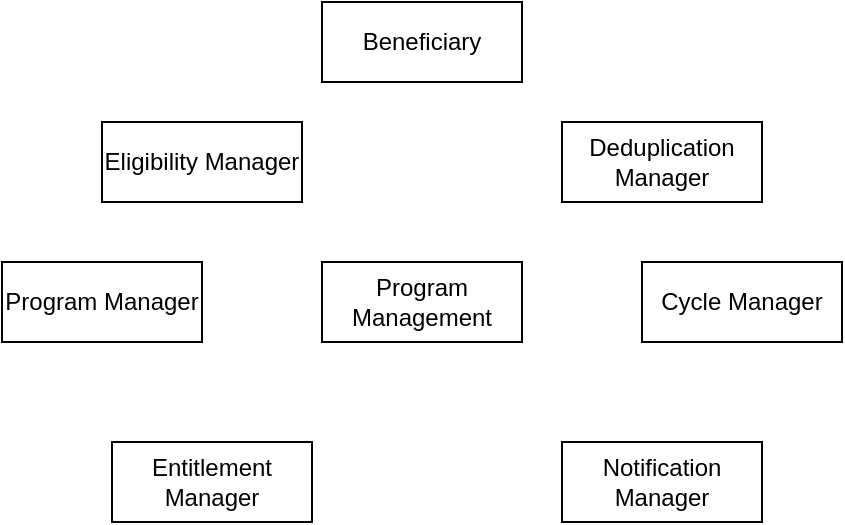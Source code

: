 <mxfile version="21.8.2" type="github">
  <diagram name="Page-1" id="kgObe714VofC0hytf2PA">
    <mxGraphModel dx="880" dy="1546" grid="1" gridSize="10" guides="1" tooltips="1" connect="1" arrows="1" fold="1" page="1" pageScale="1" pageWidth="850" pageHeight="1100" math="0" shadow="0">
      <root>
        <mxCell id="0" />
        <mxCell id="1" parent="0" />
        <mxCell id="0FQ89p8uRsrz-iTd8Ci--84" value="Program Management" style="whiteSpace=wrap;html=1;align=center;" vertex="1" parent="1">
          <mxGeometry x="480" y="80" width="100" height="40" as="geometry" />
        </mxCell>
        <mxCell id="0FQ89p8uRsrz-iTd8Ci--85" value="Beneficiary" style="whiteSpace=wrap;html=1;align=center;" vertex="1" parent="1">
          <mxGeometry x="480" y="-50" width="100" height="40" as="geometry" />
        </mxCell>
        <mxCell id="0FQ89p8uRsrz-iTd8Ci--86" value="Eligibility Manager" style="whiteSpace=wrap;html=1;align=center;" vertex="1" parent="1">
          <mxGeometry x="370" y="10" width="100" height="40" as="geometry" />
        </mxCell>
        <mxCell id="0FQ89p8uRsrz-iTd8Ci--87" value="Deduplication Manager" style="whiteSpace=wrap;html=1;align=center;" vertex="1" parent="1">
          <mxGeometry x="600" y="10" width="100" height="40" as="geometry" />
        </mxCell>
        <mxCell id="0FQ89p8uRsrz-iTd8Ci--88" value="Cycle Manager" style="whiteSpace=wrap;html=1;align=center;" vertex="1" parent="1">
          <mxGeometry x="640" y="80" width="100" height="40" as="geometry" />
        </mxCell>
        <mxCell id="0FQ89p8uRsrz-iTd8Ci--89" value="Program Manager" style="whiteSpace=wrap;html=1;align=center;" vertex="1" parent="1">
          <mxGeometry x="320" y="80" width="100" height="40" as="geometry" />
        </mxCell>
        <mxCell id="0FQ89p8uRsrz-iTd8Ci--90" value="Entitlement Manager" style="whiteSpace=wrap;html=1;align=center;" vertex="1" parent="1">
          <mxGeometry x="375" y="170" width="100" height="40" as="geometry" />
        </mxCell>
        <mxCell id="0FQ89p8uRsrz-iTd8Ci--91" value="Notification Manager" style="whiteSpace=wrap;html=1;align=center;" vertex="1" parent="1">
          <mxGeometry x="600" y="170" width="100" height="40" as="geometry" />
        </mxCell>
      </root>
    </mxGraphModel>
  </diagram>
</mxfile>
